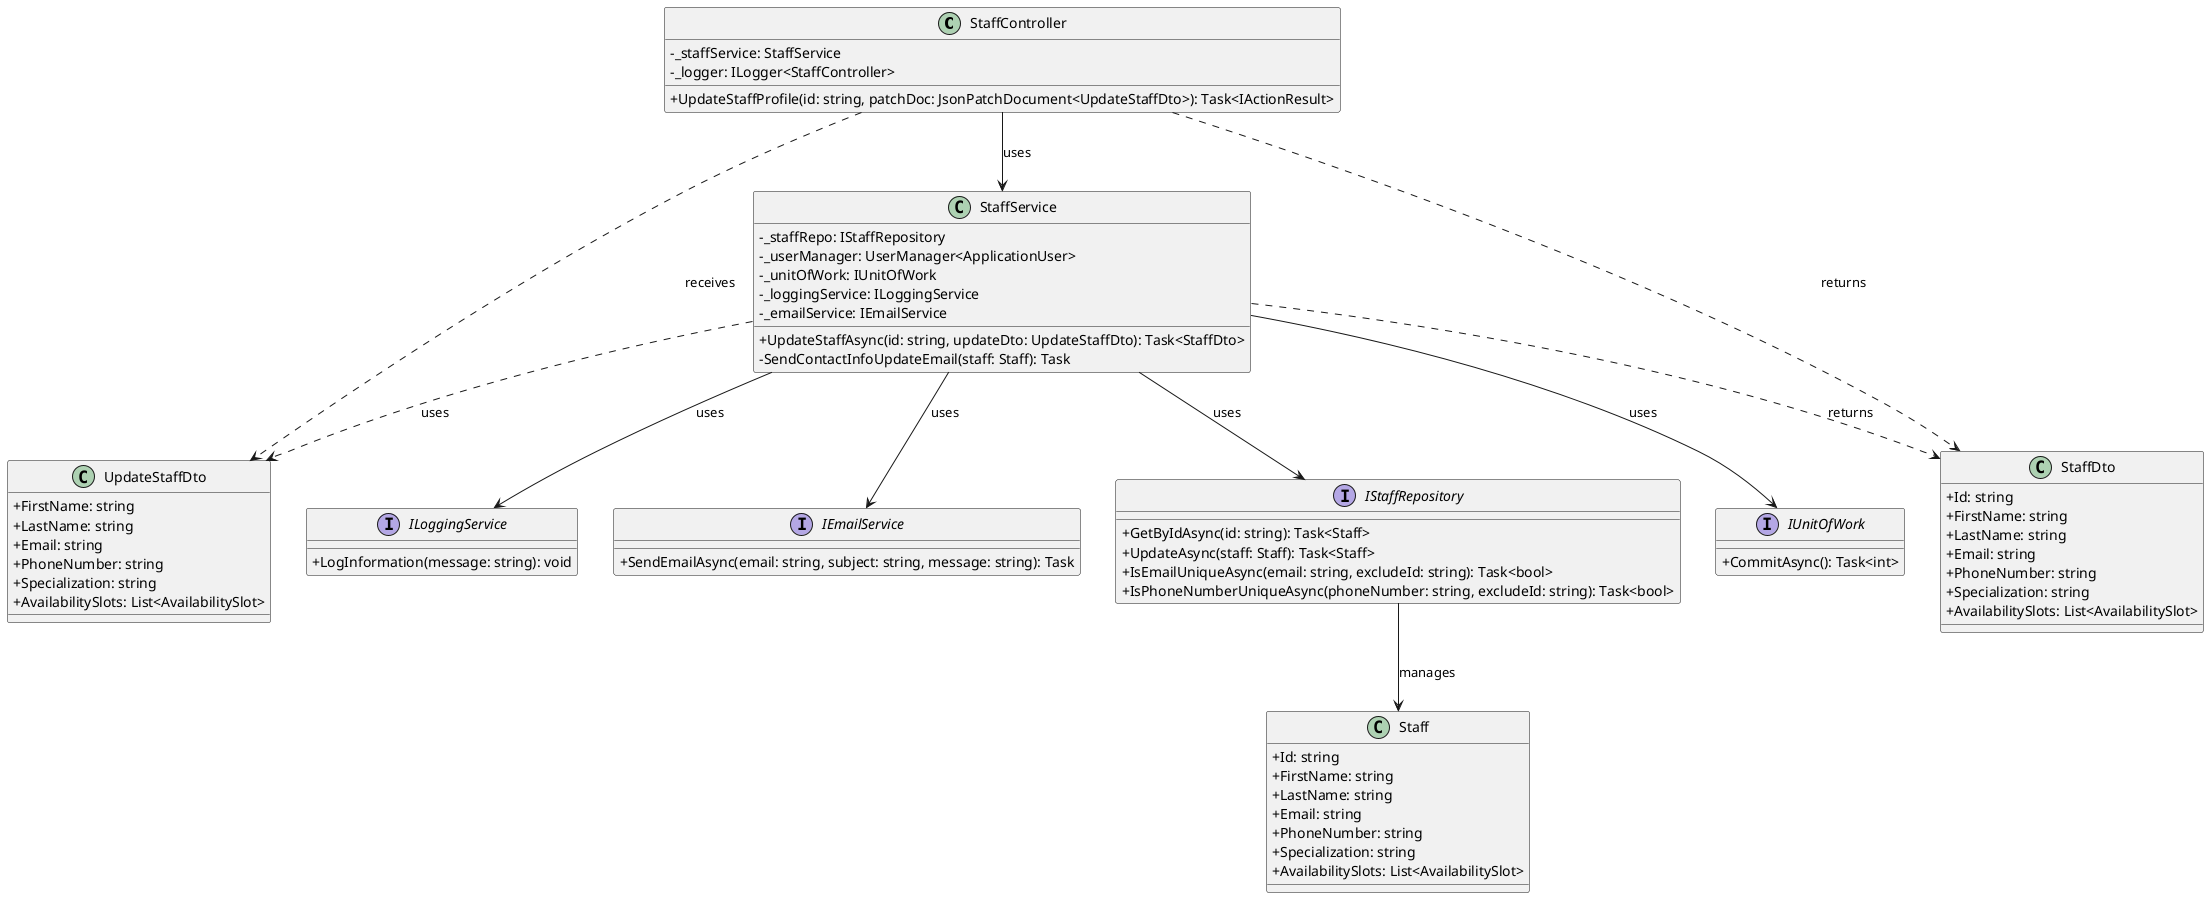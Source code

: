 @startuml Improved Class Diagram for US 5.1.13
skinparam classAttributeIconSize 0

class StaffController {
  - _staffService: StaffService
  - _logger: ILogger<StaffController>
  + UpdateStaffProfile(id: string, patchDoc: JsonPatchDocument<UpdateStaffDto>): Task<IActionResult>
}

class StaffService {
  - _staffRepo: IStaffRepository
  - _userManager: UserManager<ApplicationUser>
  - _unitOfWork: IUnitOfWork
  - _loggingService: ILoggingService
  - _emailService: IEmailService
  + UpdateStaffAsync(id: string, updateDto: UpdateStaffDto): Task<StaffDto>
  - SendContactInfoUpdateEmail(staff: Staff): Task
}

interface IStaffRepository {
  + GetByIdAsync(id: string): Task<Staff>
  + UpdateAsync(staff: Staff): Task<Staff>
  + IsEmailUniqueAsync(email: string, excludeId: string): Task<bool>
  + IsPhoneNumberUniqueAsync(phoneNumber: string, excludeId: string): Task<bool>
}

class Staff {
  + Id: string
  + FirstName: string
  + LastName: string
  + Email: string
  + PhoneNumber: string
  + Specialization: string
  + AvailabilitySlots: List<AvailabilitySlot>
}

interface IUnitOfWork {
  + CommitAsync(): Task<int>
}

interface ILoggingService {
  + LogInformation(message: string): void
}

interface IEmailService {
  + SendEmailAsync(email: string, subject: string, message: string): Task
}

class UpdateStaffDto {
  + FirstName: string
  + LastName: string
  + Email: string
  + PhoneNumber: string
  + Specialization: string
  + AvailabilitySlots: List<AvailabilitySlot>
}

class StaffDto {
  + Id: string
  + FirstName: string
  + LastName: string
  + Email: string
  + PhoneNumber: string
  + Specialization: string
  + AvailabilitySlots: List<AvailabilitySlot>
}

StaffController --> StaffService: uses
StaffService --> IStaffRepository: uses
StaffService --> IUnitOfWork: uses
StaffService --> ILoggingService: uses
StaffService --> IEmailService: uses
IStaffRepository --> Staff: manages
StaffService ..> UpdateStaffDto: uses
StaffService ..> StaffDto: returns
StaffController ..> UpdateStaffDto: receives
StaffController ..> StaffDto: returns


@enduml

